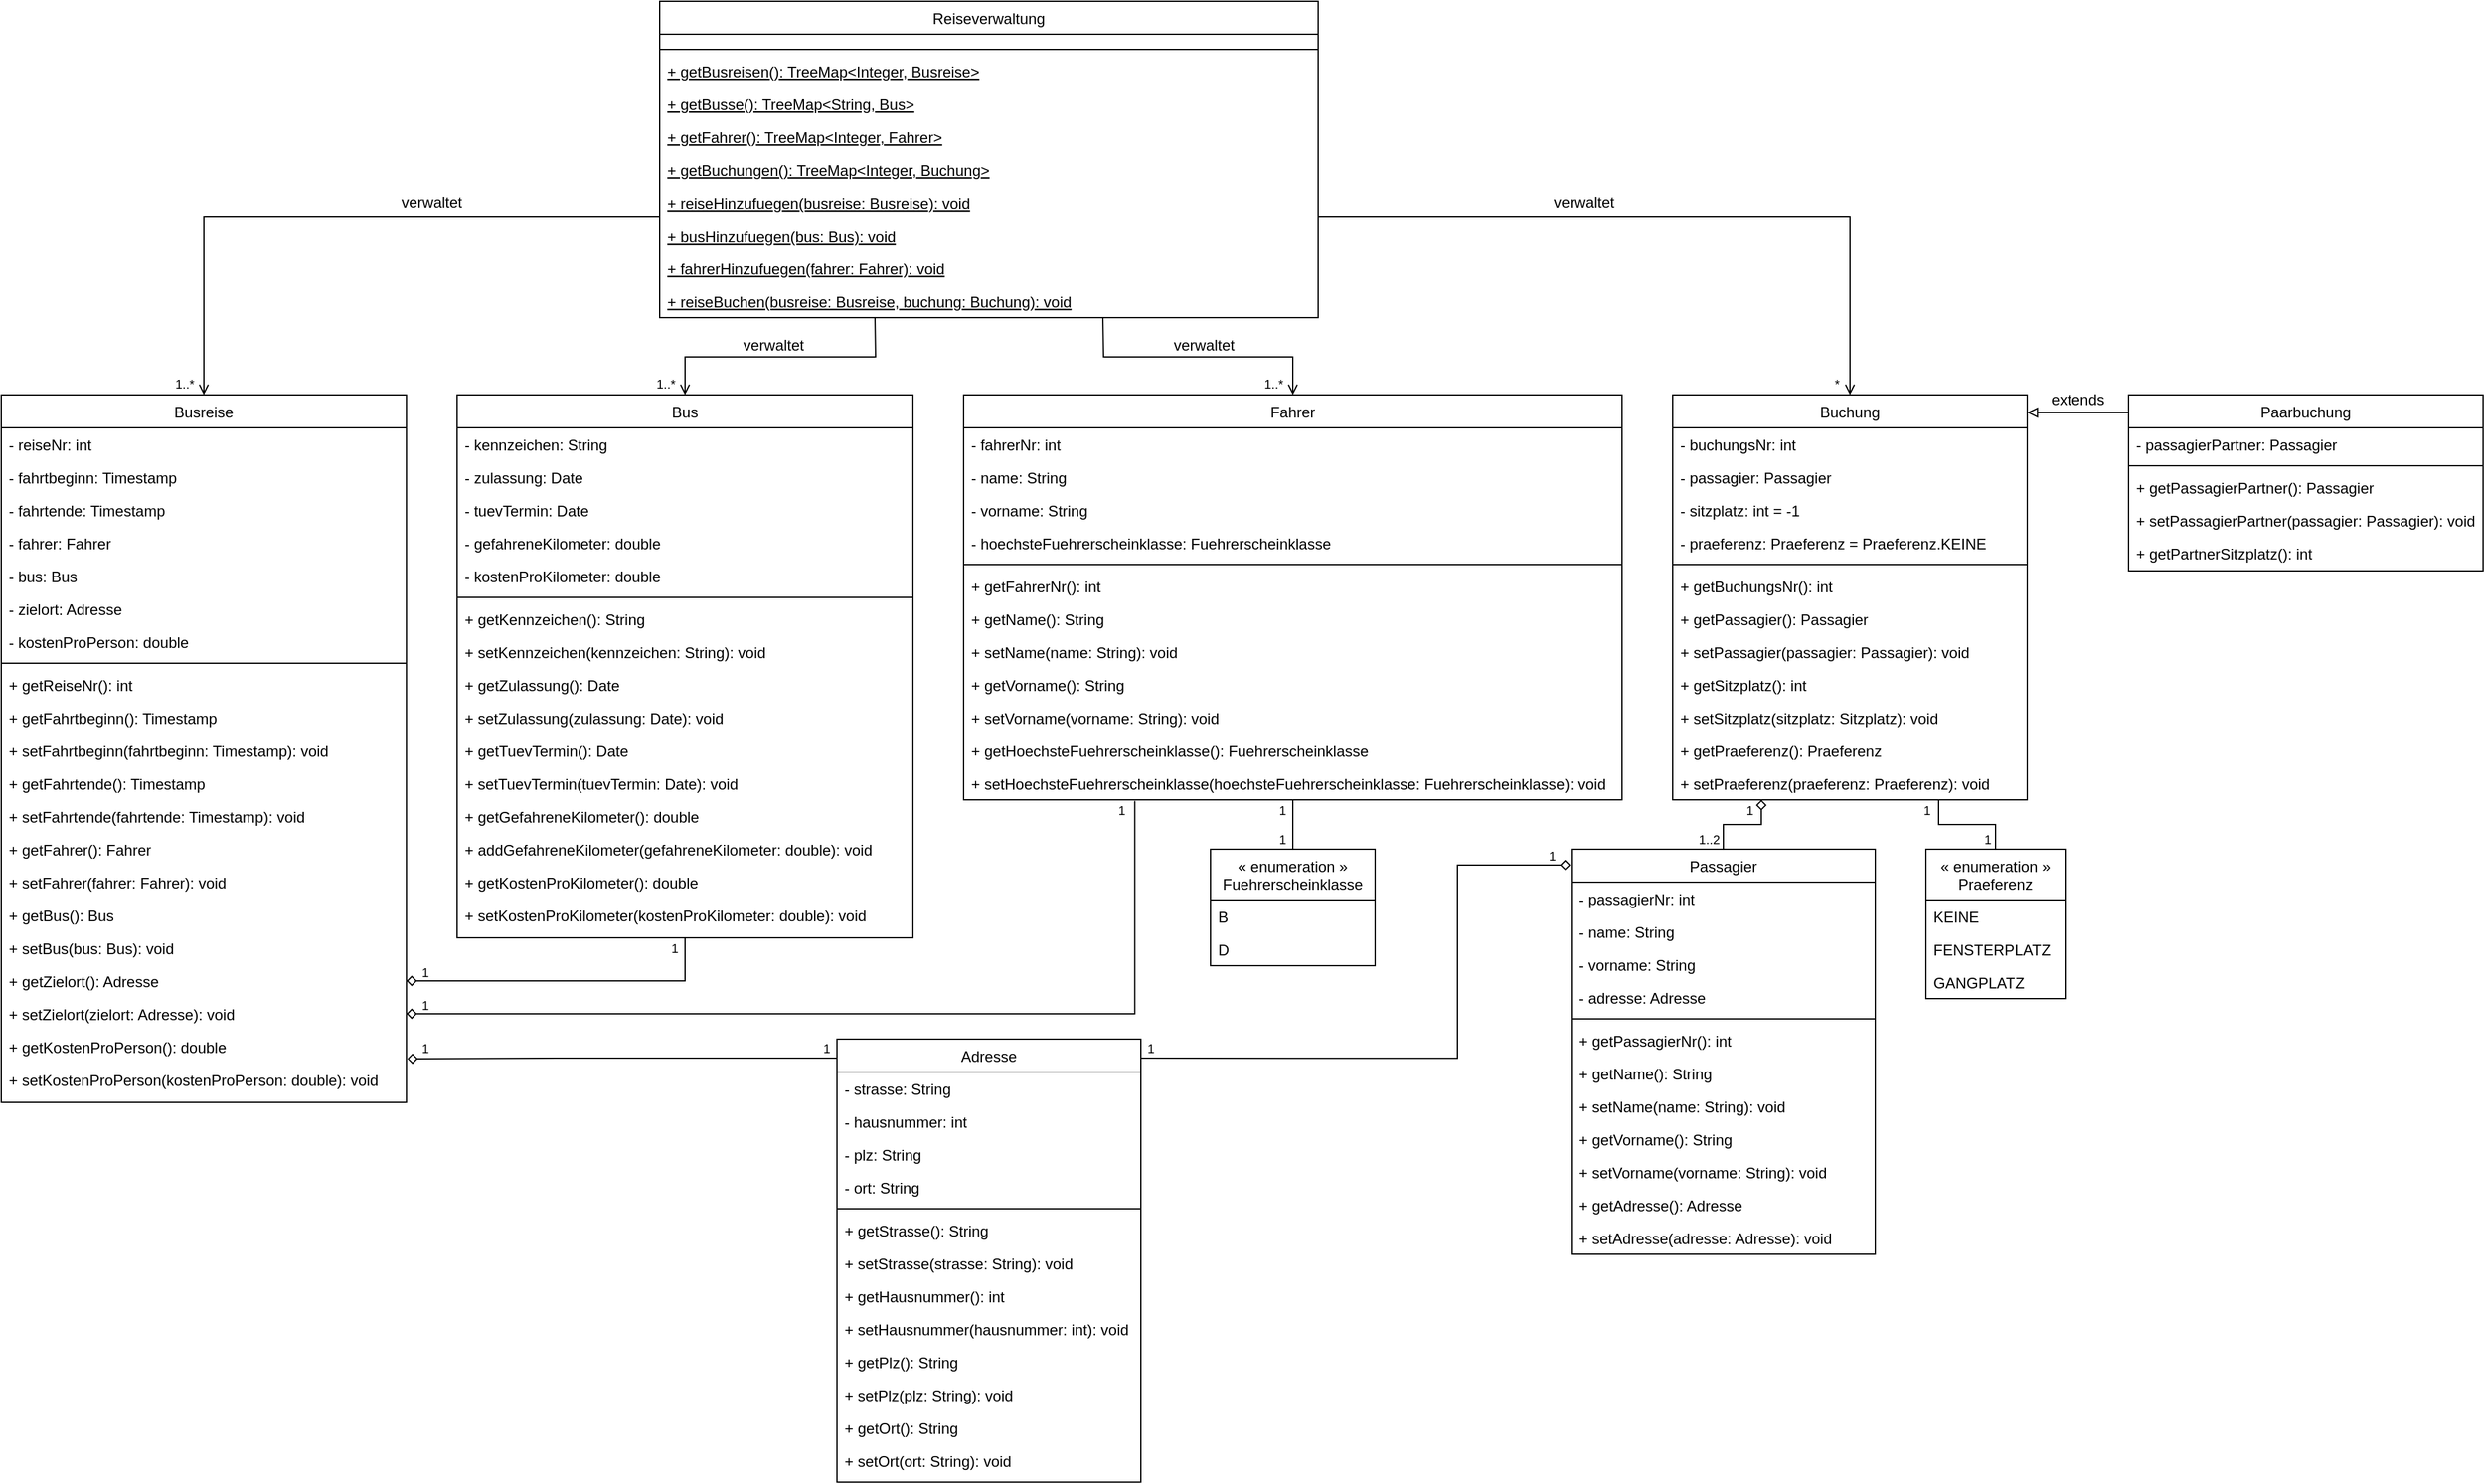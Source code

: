<mxfile version="24.3.1" type="device">
  <diagram id="C5RBs43oDa-KdzZeNtuy" name="Page-1">
    <mxGraphModel dx="2462" dy="982" grid="1" gridSize="10" guides="1" tooltips="1" connect="1" arrows="1" fold="1" page="1" pageScale="1" pageWidth="1980" pageHeight="1190" math="0" shadow="0">
      <root>
        <mxCell id="WIyWlLk6GJQsqaUBKTNV-0" />
        <mxCell id="WIyWlLk6GJQsqaUBKTNV-1" parent="WIyWlLk6GJQsqaUBKTNV-0" />
        <mxCell id="zkfFHV4jXpPFQw0GAbJ--0" value="Fahrer" style="swimlane;fontStyle=0;align=center;verticalAlign=top;childLayout=stackLayout;horizontal=1;startSize=26;horizontalStack=0;resizeParent=1;resizeLast=0;collapsible=1;marginBottom=0;rounded=0;shadow=0;strokeWidth=1;" parent="WIyWlLk6GJQsqaUBKTNV-1" vertex="1">
          <mxGeometry x="770" y="321" width="520" height="320" as="geometry">
            <mxRectangle x="220" y="120" width="160" height="26" as="alternateBounds" />
          </mxGeometry>
        </mxCell>
        <mxCell id="yF3hJssv11bSFZX_hjRi-22" value="- fahrerNr: int" style="text;align=left;verticalAlign=top;spacingLeft=4;spacingRight=4;overflow=hidden;rotatable=0;points=[[0,0.5],[1,0.5]];portConstraint=eastwest;" parent="zkfFHV4jXpPFQw0GAbJ--0" vertex="1">
          <mxGeometry y="26" width="520" height="26" as="geometry" />
        </mxCell>
        <mxCell id="zkfFHV4jXpPFQw0GAbJ--1" value="- name: String" style="text;align=left;verticalAlign=top;spacingLeft=4;spacingRight=4;overflow=hidden;rotatable=0;points=[[0,0.5],[1,0.5]];portConstraint=eastwest;" parent="zkfFHV4jXpPFQw0GAbJ--0" vertex="1">
          <mxGeometry y="52" width="520" height="26" as="geometry" />
        </mxCell>
        <mxCell id="zkfFHV4jXpPFQw0GAbJ--2" value="- vorname: String" style="text;align=left;verticalAlign=top;spacingLeft=4;spacingRight=4;overflow=hidden;rotatable=0;points=[[0,0.5],[1,0.5]];portConstraint=eastwest;rounded=0;shadow=0;html=0;" parent="zkfFHV4jXpPFQw0GAbJ--0" vertex="1">
          <mxGeometry y="78" width="520" height="26" as="geometry" />
        </mxCell>
        <mxCell id="zkfFHV4jXpPFQw0GAbJ--3" value="- hoechsteFuehrerscheinklasse: Fuehrerscheinklasse" style="text;align=left;verticalAlign=top;spacingLeft=4;spacingRight=4;overflow=hidden;rotatable=0;points=[[0,0.5],[1,0.5]];portConstraint=eastwest;rounded=0;shadow=0;html=0;" parent="zkfFHV4jXpPFQw0GAbJ--0" vertex="1">
          <mxGeometry y="104" width="520" height="26" as="geometry" />
        </mxCell>
        <mxCell id="zkfFHV4jXpPFQw0GAbJ--4" value="" style="line;html=1;strokeWidth=1;align=left;verticalAlign=middle;spacingTop=-1;spacingLeft=3;spacingRight=3;rotatable=0;labelPosition=right;points=[];portConstraint=eastwest;" parent="zkfFHV4jXpPFQw0GAbJ--0" vertex="1">
          <mxGeometry y="130" width="520" height="8" as="geometry" />
        </mxCell>
        <mxCell id="yF3hJssv11bSFZX_hjRi-21" value="+ getFahrerNr(): int" style="text;align=left;verticalAlign=top;spacingLeft=4;spacingRight=4;overflow=hidden;rotatable=0;points=[[0,0.5],[1,0.5]];portConstraint=eastwest;" parent="zkfFHV4jXpPFQw0GAbJ--0" vertex="1">
          <mxGeometry y="138" width="520" height="26" as="geometry" />
        </mxCell>
        <mxCell id="Lf7qxrWOfmU6nGNqrejY-40" value="+ getName(): String" style="text;align=left;verticalAlign=top;spacingLeft=4;spacingRight=4;overflow=hidden;rotatable=0;points=[[0,0.5],[1,0.5]];portConstraint=eastwest;rounded=0;shadow=0;html=0;" parent="zkfFHV4jXpPFQw0GAbJ--0" vertex="1">
          <mxGeometry y="164" width="520" height="26" as="geometry" />
        </mxCell>
        <mxCell id="Lf7qxrWOfmU6nGNqrejY-41" value="+ setName(name: String): void" style="text;align=left;verticalAlign=top;spacingLeft=4;spacingRight=4;overflow=hidden;rotatable=0;points=[[0,0.5],[1,0.5]];portConstraint=eastwest;rounded=0;shadow=0;html=0;" parent="zkfFHV4jXpPFQw0GAbJ--0" vertex="1">
          <mxGeometry y="190" width="520" height="26" as="geometry" />
        </mxCell>
        <mxCell id="Lf7qxrWOfmU6nGNqrejY-42" value="+ getVorname(): String" style="text;align=left;verticalAlign=top;spacingLeft=4;spacingRight=4;overflow=hidden;rotatable=0;points=[[0,0.5],[1,0.5]];portConstraint=eastwest;rounded=0;shadow=0;html=0;" parent="zkfFHV4jXpPFQw0GAbJ--0" vertex="1">
          <mxGeometry y="216" width="520" height="26" as="geometry" />
        </mxCell>
        <mxCell id="Lf7qxrWOfmU6nGNqrejY-43" value="+ setVorname(vorname: String): void" style="text;align=left;verticalAlign=top;spacingLeft=4;spacingRight=4;overflow=hidden;rotatable=0;points=[[0,0.5],[1,0.5]];portConstraint=eastwest;rounded=0;shadow=0;html=0;" parent="zkfFHV4jXpPFQw0GAbJ--0" vertex="1">
          <mxGeometry y="242" width="520" height="26" as="geometry" />
        </mxCell>
        <mxCell id="Lf7qxrWOfmU6nGNqrejY-44" value="+ getHoechsteFuehrerscheinklasse(): Fuehrerscheinklasse" style="text;align=left;verticalAlign=top;spacingLeft=4;spacingRight=4;overflow=hidden;rotatable=0;points=[[0,0.5],[1,0.5]];portConstraint=eastwest;rounded=0;shadow=0;html=0;" parent="zkfFHV4jXpPFQw0GAbJ--0" vertex="1">
          <mxGeometry y="268" width="520" height="26" as="geometry" />
        </mxCell>
        <mxCell id="Lf7qxrWOfmU6nGNqrejY-45" value="+ setHoechsteFuehrerscheinklasse(hoechsteFuehrerscheinklasse: Fuehrerscheinklasse): void" style="text;align=left;verticalAlign=top;spacingLeft=4;spacingRight=4;overflow=hidden;rotatable=0;points=[[0,0.5],[1,0.5]];portConstraint=eastwest;rounded=0;shadow=0;html=0;" parent="zkfFHV4jXpPFQw0GAbJ--0" vertex="1">
          <mxGeometry y="294" width="520" height="26" as="geometry" />
        </mxCell>
        <mxCell id="zkfFHV4jXpPFQw0GAbJ--6" value="Busreise" style="swimlane;fontStyle=0;align=center;verticalAlign=top;childLayout=stackLayout;horizontal=1;startSize=26;horizontalStack=0;resizeParent=1;resizeLast=0;collapsible=1;marginBottom=0;rounded=0;shadow=0;strokeWidth=1;" parent="WIyWlLk6GJQsqaUBKTNV-1" vertex="1">
          <mxGeometry x="10" y="321" width="320" height="559" as="geometry">
            <mxRectangle x="130" y="380" width="160" height="26" as="alternateBounds" />
          </mxGeometry>
        </mxCell>
        <mxCell id="zkfFHV4jXpPFQw0GAbJ--7" value="- reiseNr: int" style="text;align=left;verticalAlign=top;spacingLeft=4;spacingRight=4;overflow=hidden;rotatable=0;points=[[0,0.5],[1,0.5]];portConstraint=eastwest;" parent="zkfFHV4jXpPFQw0GAbJ--6" vertex="1">
          <mxGeometry y="26" width="320" height="26" as="geometry" />
        </mxCell>
        <mxCell id="yF3hJssv11bSFZX_hjRi-18" value="- fahrtbeginn: Timestamp" style="text;align=left;verticalAlign=top;spacingLeft=4;spacingRight=4;overflow=hidden;rotatable=0;points=[[0,0.5],[1,0.5]];portConstraint=eastwest;" parent="zkfFHV4jXpPFQw0GAbJ--6" vertex="1">
          <mxGeometry y="52" width="320" height="26" as="geometry" />
        </mxCell>
        <mxCell id="Lf7qxrWOfmU6nGNqrejY-3" value="- fahrtende: Timestamp" style="text;align=left;verticalAlign=top;spacingLeft=4;spacingRight=4;overflow=hidden;rotatable=0;points=[[0,0.5],[1,0.5]];portConstraint=eastwest;rounded=0;shadow=0;html=0;" parent="zkfFHV4jXpPFQw0GAbJ--6" vertex="1">
          <mxGeometry y="78" width="320" height="26" as="geometry" />
        </mxCell>
        <mxCell id="Lf7qxrWOfmU6nGNqrejY-4" value="- fahrer: Fahrer" style="text;align=left;verticalAlign=top;spacingLeft=4;spacingRight=4;overflow=hidden;rotatable=0;points=[[0,0.5],[1,0.5]];portConstraint=eastwest;rounded=0;shadow=0;html=0;" parent="zkfFHV4jXpPFQw0GAbJ--6" vertex="1">
          <mxGeometry y="104" width="320" height="26" as="geometry" />
        </mxCell>
        <mxCell id="zkfFHV4jXpPFQw0GAbJ--8" value="- bus: Bus" style="text;align=left;verticalAlign=top;spacingLeft=4;spacingRight=4;overflow=hidden;rotatable=0;points=[[0,0.5],[1,0.5]];portConstraint=eastwest;rounded=0;shadow=0;html=0;" parent="zkfFHV4jXpPFQw0GAbJ--6" vertex="1">
          <mxGeometry y="130" width="320" height="26" as="geometry" />
        </mxCell>
        <mxCell id="Lf7qxrWOfmU6nGNqrejY-5" value="- zielort: Adresse" style="text;align=left;verticalAlign=top;spacingLeft=4;spacingRight=4;overflow=hidden;rotatable=0;points=[[0,0.5],[1,0.5]];portConstraint=eastwest;rounded=0;shadow=0;html=0;" parent="zkfFHV4jXpPFQw0GAbJ--6" vertex="1">
          <mxGeometry y="156" width="320" height="26" as="geometry" />
        </mxCell>
        <mxCell id="Lf7qxrWOfmU6nGNqrejY-6" value="- kostenProPerson: double" style="text;align=left;verticalAlign=top;spacingLeft=4;spacingRight=4;overflow=hidden;rotatable=0;points=[[0,0.5],[1,0.5]];portConstraint=eastwest;rounded=0;shadow=0;html=0;" parent="zkfFHV4jXpPFQw0GAbJ--6" vertex="1">
          <mxGeometry y="182" width="320" height="26" as="geometry" />
        </mxCell>
        <mxCell id="zkfFHV4jXpPFQw0GAbJ--9" value="" style="line;html=1;strokeWidth=1;align=left;verticalAlign=middle;spacingTop=-1;spacingLeft=3;spacingRight=3;rotatable=0;labelPosition=right;points=[];portConstraint=eastwest;" parent="zkfFHV4jXpPFQw0GAbJ--6" vertex="1">
          <mxGeometry y="208" width="320" height="8" as="geometry" />
        </mxCell>
        <mxCell id="yF3hJssv11bSFZX_hjRi-20" value="+ getReiseNr(): int" style="text;align=left;verticalAlign=top;spacingLeft=4;spacingRight=4;overflow=hidden;rotatable=0;points=[[0,0.5],[1,0.5]];portConstraint=eastwest;" parent="zkfFHV4jXpPFQw0GAbJ--6" vertex="1">
          <mxGeometry y="216" width="320" height="26" as="geometry" />
        </mxCell>
        <mxCell id="Lf7qxrWOfmU6nGNqrejY-62" value="+ getFahrtbeginn(): Timestamp" style="text;align=left;verticalAlign=top;spacingLeft=4;spacingRight=4;overflow=hidden;rotatable=0;points=[[0,0.5],[1,0.5]];portConstraint=eastwest;rounded=0;shadow=0;html=0;" parent="zkfFHV4jXpPFQw0GAbJ--6" vertex="1">
          <mxGeometry y="242" width="320" height="26" as="geometry" />
        </mxCell>
        <mxCell id="Lf7qxrWOfmU6nGNqrejY-63" value="+ setFahrtbeginn(fahrtbeginn: Timestamp): void" style="text;align=left;verticalAlign=top;spacingLeft=4;spacingRight=4;overflow=hidden;rotatable=0;points=[[0,0.5],[1,0.5]];portConstraint=eastwest;rounded=0;shadow=0;html=0;" parent="zkfFHV4jXpPFQw0GAbJ--6" vertex="1">
          <mxGeometry y="268" width="320" height="26" as="geometry" />
        </mxCell>
        <mxCell id="Lf7qxrWOfmU6nGNqrejY-64" value="+ getFahrtende(): Timestamp" style="text;align=left;verticalAlign=top;spacingLeft=4;spacingRight=4;overflow=hidden;rotatable=0;points=[[0,0.5],[1,0.5]];portConstraint=eastwest;rounded=0;shadow=0;html=0;" parent="zkfFHV4jXpPFQw0GAbJ--6" vertex="1">
          <mxGeometry y="294" width="320" height="26" as="geometry" />
        </mxCell>
        <mxCell id="Lf7qxrWOfmU6nGNqrejY-65" value="+ setFahrtende(fahrtende: Timestamp): void" style="text;align=left;verticalAlign=top;spacingLeft=4;spacingRight=4;overflow=hidden;rotatable=0;points=[[0,0.5],[1,0.5]];portConstraint=eastwest;rounded=0;shadow=0;html=0;" parent="zkfFHV4jXpPFQw0GAbJ--6" vertex="1">
          <mxGeometry y="320" width="320" height="26" as="geometry" />
        </mxCell>
        <mxCell id="Lf7qxrWOfmU6nGNqrejY-66" value="+ getFahrer(): Fahrer" style="text;align=left;verticalAlign=top;spacingLeft=4;spacingRight=4;overflow=hidden;rotatable=0;points=[[0,0.5],[1,0.5]];portConstraint=eastwest;rounded=0;shadow=0;html=0;" parent="zkfFHV4jXpPFQw0GAbJ--6" vertex="1">
          <mxGeometry y="346" width="320" height="26" as="geometry" />
        </mxCell>
        <mxCell id="Lf7qxrWOfmU6nGNqrejY-67" value="+ setFahrer(fahrer: Fahrer): void" style="text;align=left;verticalAlign=top;spacingLeft=4;spacingRight=4;overflow=hidden;rotatable=0;points=[[0,0.5],[1,0.5]];portConstraint=eastwest;rounded=0;shadow=0;html=0;" parent="zkfFHV4jXpPFQw0GAbJ--6" vertex="1">
          <mxGeometry y="372" width="320" height="26" as="geometry" />
        </mxCell>
        <mxCell id="Lf7qxrWOfmU6nGNqrejY-68" value="+ getBus(): Bus" style="text;align=left;verticalAlign=top;spacingLeft=4;spacingRight=4;overflow=hidden;rotatable=0;points=[[0,0.5],[1,0.5]];portConstraint=eastwest;rounded=0;shadow=0;html=0;" parent="zkfFHV4jXpPFQw0GAbJ--6" vertex="1">
          <mxGeometry y="398" width="320" height="26" as="geometry" />
        </mxCell>
        <mxCell id="Lf7qxrWOfmU6nGNqrejY-69" value="+ setBus(bus: Bus): void" style="text;align=left;verticalAlign=top;spacingLeft=4;spacingRight=4;overflow=hidden;rotatable=0;points=[[0,0.5],[1,0.5]];portConstraint=eastwest;rounded=0;shadow=0;html=0;" parent="zkfFHV4jXpPFQw0GAbJ--6" vertex="1">
          <mxGeometry y="424" width="320" height="26" as="geometry" />
        </mxCell>
        <mxCell id="Lf7qxrWOfmU6nGNqrejY-70" value="+ getZielort(): Adresse" style="text;align=left;verticalAlign=top;spacingLeft=4;spacingRight=4;overflow=hidden;rotatable=0;points=[[0,0.5],[1,0.5]];portConstraint=eastwest;rounded=0;shadow=0;html=0;" parent="zkfFHV4jXpPFQw0GAbJ--6" vertex="1">
          <mxGeometry y="450" width="320" height="26" as="geometry" />
        </mxCell>
        <mxCell id="Lf7qxrWOfmU6nGNqrejY-71" value="+ setZielort(zielort: Adresse): void" style="text;align=left;verticalAlign=top;spacingLeft=4;spacingRight=4;overflow=hidden;rotatable=0;points=[[0,0.5],[1,0.5]];portConstraint=eastwest;rounded=0;shadow=0;html=0;" parent="zkfFHV4jXpPFQw0GAbJ--6" vertex="1">
          <mxGeometry y="476" width="320" height="26" as="geometry" />
        </mxCell>
        <mxCell id="Lf7qxrWOfmU6nGNqrejY-72" value="+ getKostenProPerson(): double" style="text;align=left;verticalAlign=top;spacingLeft=4;spacingRight=4;overflow=hidden;rotatable=0;points=[[0,0.5],[1,0.5]];portConstraint=eastwest;rounded=0;shadow=0;html=0;" parent="zkfFHV4jXpPFQw0GAbJ--6" vertex="1">
          <mxGeometry y="502" width="320" height="26" as="geometry" />
        </mxCell>
        <mxCell id="Lf7qxrWOfmU6nGNqrejY-73" value="+ setKostenProPerson(kostenProPerson: double): void" style="text;align=left;verticalAlign=top;spacingLeft=4;spacingRight=4;overflow=hidden;rotatable=0;points=[[0,0.5],[1,0.5]];portConstraint=eastwest;rounded=0;shadow=0;html=0;" parent="zkfFHV4jXpPFQw0GAbJ--6" vertex="1">
          <mxGeometry y="528" width="320" height="26" as="geometry" />
        </mxCell>
        <mxCell id="zkfFHV4jXpPFQw0GAbJ--13" value="Passagier" style="swimlane;fontStyle=0;align=center;verticalAlign=top;childLayout=stackLayout;horizontal=1;startSize=26;horizontalStack=0;resizeParent=1;resizeLast=0;collapsible=1;marginBottom=0;rounded=0;shadow=0;strokeWidth=1;" parent="WIyWlLk6GJQsqaUBKTNV-1" vertex="1">
          <mxGeometry x="1250" y="680" width="240" height="320" as="geometry">
            <mxRectangle x="340" y="380" width="170" height="26" as="alternateBounds" />
          </mxGeometry>
        </mxCell>
        <mxCell id="yF3hJssv11bSFZX_hjRi-26" value="- passagierNr: int" style="text;align=left;verticalAlign=top;spacingLeft=4;spacingRight=4;overflow=hidden;rotatable=0;points=[[0,0.5],[1,0.5]];portConstraint=eastwest;" parent="zkfFHV4jXpPFQw0GAbJ--13" vertex="1">
          <mxGeometry y="26" width="240" height="26" as="geometry" />
        </mxCell>
        <mxCell id="zkfFHV4jXpPFQw0GAbJ--14" value="- name: String" style="text;align=left;verticalAlign=top;spacingLeft=4;spacingRight=4;overflow=hidden;rotatable=0;points=[[0,0.5],[1,0.5]];portConstraint=eastwest;" parent="zkfFHV4jXpPFQw0GAbJ--13" vertex="1">
          <mxGeometry y="52" width="240" height="26" as="geometry" />
        </mxCell>
        <mxCell id="Lf7qxrWOfmU6nGNqrejY-7" value="- vorname: String" style="text;align=left;verticalAlign=top;spacingLeft=4;spacingRight=4;overflow=hidden;rotatable=0;points=[[0,0.5],[1,0.5]];portConstraint=eastwest;" parent="zkfFHV4jXpPFQw0GAbJ--13" vertex="1">
          <mxGeometry y="78" width="240" height="26" as="geometry" />
        </mxCell>
        <mxCell id="Lf7qxrWOfmU6nGNqrejY-9" value="- adresse: Adresse" style="text;align=left;verticalAlign=top;spacingLeft=4;spacingRight=4;overflow=hidden;rotatable=0;points=[[0,0.5],[1,0.5]];portConstraint=eastwest;" parent="zkfFHV4jXpPFQw0GAbJ--13" vertex="1">
          <mxGeometry y="104" width="240" height="26" as="geometry" />
        </mxCell>
        <mxCell id="zkfFHV4jXpPFQw0GAbJ--15" value="" style="line;html=1;strokeWidth=1;align=left;verticalAlign=middle;spacingTop=-1;spacingLeft=3;spacingRight=3;rotatable=0;labelPosition=right;points=[];portConstraint=eastwest;" parent="zkfFHV4jXpPFQw0GAbJ--13" vertex="1">
          <mxGeometry y="130" width="240" height="8" as="geometry" />
        </mxCell>
        <mxCell id="yF3hJssv11bSFZX_hjRi-25" value="+ getPassagierNr(): int" style="text;align=left;verticalAlign=top;spacingLeft=4;spacingRight=4;overflow=hidden;rotatable=0;points=[[0,0.5],[1,0.5]];portConstraint=eastwest;" parent="zkfFHV4jXpPFQw0GAbJ--13" vertex="1">
          <mxGeometry y="138" width="240" height="26" as="geometry" />
        </mxCell>
        <mxCell id="Lf7qxrWOfmU6nGNqrejY-24" value="+ getName(): String" style="text;align=left;verticalAlign=top;spacingLeft=4;spacingRight=4;overflow=hidden;rotatable=0;points=[[0,0.5],[1,0.5]];portConstraint=eastwest;" parent="zkfFHV4jXpPFQw0GAbJ--13" vertex="1">
          <mxGeometry y="164" width="240" height="26" as="geometry" />
        </mxCell>
        <mxCell id="Lf7qxrWOfmU6nGNqrejY-25" value="+ setName(name: String): void" style="text;align=left;verticalAlign=top;spacingLeft=4;spacingRight=4;overflow=hidden;rotatable=0;points=[[0,0.5],[1,0.5]];portConstraint=eastwest;" parent="zkfFHV4jXpPFQw0GAbJ--13" vertex="1">
          <mxGeometry y="190" width="240" height="26" as="geometry" />
        </mxCell>
        <mxCell id="Lf7qxrWOfmU6nGNqrejY-26" value="+ getVorname(): String" style="text;align=left;verticalAlign=top;spacingLeft=4;spacingRight=4;overflow=hidden;rotatable=0;points=[[0,0.5],[1,0.5]];portConstraint=eastwest;" parent="zkfFHV4jXpPFQw0GAbJ--13" vertex="1">
          <mxGeometry y="216" width="240" height="26" as="geometry" />
        </mxCell>
        <mxCell id="Lf7qxrWOfmU6nGNqrejY-27" value="+ setVorname(vorname: String): void" style="text;align=left;verticalAlign=top;spacingLeft=4;spacingRight=4;overflow=hidden;rotatable=0;points=[[0,0.5],[1,0.5]];portConstraint=eastwest;" parent="zkfFHV4jXpPFQw0GAbJ--13" vertex="1">
          <mxGeometry y="242" width="240" height="26" as="geometry" />
        </mxCell>
        <mxCell id="Lf7qxrWOfmU6nGNqrejY-28" value="+ getAdresse(): Adresse" style="text;align=left;verticalAlign=top;spacingLeft=4;spacingRight=4;overflow=hidden;rotatable=0;points=[[0,0.5],[1,0.5]];portConstraint=eastwest;" parent="zkfFHV4jXpPFQw0GAbJ--13" vertex="1">
          <mxGeometry y="268" width="240" height="26" as="geometry" />
        </mxCell>
        <mxCell id="Lf7qxrWOfmU6nGNqrejY-29" value="+ setAdresse(adresse: Adresse): void" style="text;align=left;verticalAlign=top;spacingLeft=4;spacingRight=4;overflow=hidden;rotatable=0;points=[[0,0.5],[1,0.5]];portConstraint=eastwest;" parent="zkfFHV4jXpPFQw0GAbJ--13" vertex="1">
          <mxGeometry y="294" width="240" height="26" as="geometry" />
        </mxCell>
        <mxCell id="zkfFHV4jXpPFQw0GAbJ--17" value="Bus" style="swimlane;fontStyle=0;align=center;verticalAlign=top;childLayout=stackLayout;horizontal=1;startSize=26;horizontalStack=0;resizeParent=1;resizeLast=0;collapsible=1;marginBottom=0;rounded=0;shadow=0;strokeWidth=1;" parent="WIyWlLk6GJQsqaUBKTNV-1" vertex="1">
          <mxGeometry x="370" y="321" width="360" height="429" as="geometry">
            <mxRectangle x="550" y="140" width="160" height="26" as="alternateBounds" />
          </mxGeometry>
        </mxCell>
        <mxCell id="zkfFHV4jXpPFQw0GAbJ--18" value="- kennzeichen: String" style="text;align=left;verticalAlign=top;spacingLeft=4;spacingRight=4;overflow=hidden;rotatable=0;points=[[0,0.5],[1,0.5]];portConstraint=eastwest;" parent="zkfFHV4jXpPFQw0GAbJ--17" vertex="1">
          <mxGeometry y="26" width="360" height="26" as="geometry" />
        </mxCell>
        <mxCell id="zkfFHV4jXpPFQw0GAbJ--19" value="- zulassung: Date" style="text;align=left;verticalAlign=top;spacingLeft=4;spacingRight=4;overflow=hidden;rotatable=0;points=[[0,0.5],[1,0.5]];portConstraint=eastwest;rounded=0;shadow=0;html=0;" parent="zkfFHV4jXpPFQw0GAbJ--17" vertex="1">
          <mxGeometry y="52" width="360" height="26" as="geometry" />
        </mxCell>
        <mxCell id="zkfFHV4jXpPFQw0GAbJ--20" value="- tuevTermin: Date" style="text;align=left;verticalAlign=top;spacingLeft=4;spacingRight=4;overflow=hidden;rotatable=0;points=[[0,0.5],[1,0.5]];portConstraint=eastwest;rounded=0;shadow=0;html=0;" parent="zkfFHV4jXpPFQw0GAbJ--17" vertex="1">
          <mxGeometry y="78" width="360" height="26" as="geometry" />
        </mxCell>
        <mxCell id="zkfFHV4jXpPFQw0GAbJ--21" value="- gefahreneKilometer: double" style="text;align=left;verticalAlign=top;spacingLeft=4;spacingRight=4;overflow=hidden;rotatable=0;points=[[0,0.5],[1,0.5]];portConstraint=eastwest;rounded=0;shadow=0;html=0;" parent="zkfFHV4jXpPFQw0GAbJ--17" vertex="1">
          <mxGeometry y="104" width="360" height="26" as="geometry" />
        </mxCell>
        <mxCell id="zkfFHV4jXpPFQw0GAbJ--22" value="- kostenProKilometer: double" style="text;align=left;verticalAlign=top;spacingLeft=4;spacingRight=4;overflow=hidden;rotatable=0;points=[[0,0.5],[1,0.5]];portConstraint=eastwest;rounded=0;shadow=0;html=0;" parent="zkfFHV4jXpPFQw0GAbJ--17" vertex="1">
          <mxGeometry y="130" width="360" height="26" as="geometry" />
        </mxCell>
        <mxCell id="zkfFHV4jXpPFQw0GAbJ--23" value="" style="line;html=1;strokeWidth=1;align=left;verticalAlign=middle;spacingTop=-1;spacingLeft=3;spacingRight=3;rotatable=0;labelPosition=right;points=[];portConstraint=eastwest;" parent="zkfFHV4jXpPFQw0GAbJ--17" vertex="1">
          <mxGeometry y="156" width="360" height="8" as="geometry" />
        </mxCell>
        <mxCell id="Lf7qxrWOfmU6nGNqrejY-14" value="+ getKennzeichen(): String" style="text;align=left;verticalAlign=top;spacingLeft=4;spacingRight=4;overflow=hidden;rotatable=0;points=[[0,0.5],[1,0.5]];portConstraint=eastwest;rounded=0;shadow=0;html=0;" parent="zkfFHV4jXpPFQw0GAbJ--17" vertex="1">
          <mxGeometry y="164" width="360" height="26" as="geometry" />
        </mxCell>
        <mxCell id="Lf7qxrWOfmU6nGNqrejY-15" value="+ setKennzeichen(kennzeichen: String): void" style="text;align=left;verticalAlign=top;spacingLeft=4;spacingRight=4;overflow=hidden;rotatable=0;points=[[0,0.5],[1,0.5]];portConstraint=eastwest;rounded=0;shadow=0;html=0;" parent="zkfFHV4jXpPFQw0GAbJ--17" vertex="1">
          <mxGeometry y="190" width="360" height="26" as="geometry" />
        </mxCell>
        <mxCell id="Lf7qxrWOfmU6nGNqrejY-16" value="+ getZulassung(): Date" style="text;align=left;verticalAlign=top;spacingLeft=4;spacingRight=4;overflow=hidden;rotatable=0;points=[[0,0.5],[1,0.5]];portConstraint=eastwest;rounded=0;shadow=0;html=0;" parent="zkfFHV4jXpPFQw0GAbJ--17" vertex="1">
          <mxGeometry y="216" width="360" height="26" as="geometry" />
        </mxCell>
        <mxCell id="Lf7qxrWOfmU6nGNqrejY-17" value="+ setZulassung(zulassung: Date): void" style="text;align=left;verticalAlign=top;spacingLeft=4;spacingRight=4;overflow=hidden;rotatable=0;points=[[0,0.5],[1,0.5]];portConstraint=eastwest;rounded=0;shadow=0;html=0;" parent="zkfFHV4jXpPFQw0GAbJ--17" vertex="1">
          <mxGeometry y="242" width="360" height="26" as="geometry" />
        </mxCell>
        <mxCell id="Lf7qxrWOfmU6nGNqrejY-18" value="+ getTuevTermin(): Date" style="text;align=left;verticalAlign=top;spacingLeft=4;spacingRight=4;overflow=hidden;rotatable=0;points=[[0,0.5],[1,0.5]];portConstraint=eastwest;rounded=0;shadow=0;html=0;" parent="zkfFHV4jXpPFQw0GAbJ--17" vertex="1">
          <mxGeometry y="268" width="360" height="26" as="geometry" />
        </mxCell>
        <mxCell id="Lf7qxrWOfmU6nGNqrejY-19" value="+ setTuevTermin(tuevTermin: Date): void" style="text;align=left;verticalAlign=top;spacingLeft=4;spacingRight=4;overflow=hidden;rotatable=0;points=[[0,0.5],[1,0.5]];portConstraint=eastwest;rounded=0;shadow=0;html=0;" parent="zkfFHV4jXpPFQw0GAbJ--17" vertex="1">
          <mxGeometry y="294" width="360" height="26" as="geometry" />
        </mxCell>
        <mxCell id="Lf7qxrWOfmU6nGNqrejY-20" value="+ getGefahreneKilometer(): double" style="text;align=left;verticalAlign=top;spacingLeft=4;spacingRight=4;overflow=hidden;rotatable=0;points=[[0,0.5],[1,0.5]];portConstraint=eastwest;rounded=0;shadow=0;html=0;" parent="zkfFHV4jXpPFQw0GAbJ--17" vertex="1">
          <mxGeometry y="320" width="360" height="26" as="geometry" />
        </mxCell>
        <mxCell id="Lf7qxrWOfmU6nGNqrejY-21" value="+ addGefahreneKilometer(gefahreneKilometer: double): void" style="text;align=left;verticalAlign=top;spacingLeft=4;spacingRight=4;overflow=hidden;rotatable=0;points=[[0,0.5],[1,0.5]];portConstraint=eastwest;rounded=0;shadow=0;html=0;" parent="zkfFHV4jXpPFQw0GAbJ--17" vertex="1">
          <mxGeometry y="346" width="360" height="26" as="geometry" />
        </mxCell>
        <mxCell id="Lf7qxrWOfmU6nGNqrejY-22" value="+ getKostenProKilometer(): double" style="text;align=left;verticalAlign=top;spacingLeft=4;spacingRight=4;overflow=hidden;rotatable=0;points=[[0,0.5],[1,0.5]];portConstraint=eastwest;rounded=0;shadow=0;html=0;" parent="zkfFHV4jXpPFQw0GAbJ--17" vertex="1">
          <mxGeometry y="372" width="360" height="26" as="geometry" />
        </mxCell>
        <mxCell id="Lf7qxrWOfmU6nGNqrejY-23" value="+ setKostenProKilometer(kostenProKilometer: double): void" style="text;align=left;verticalAlign=top;spacingLeft=4;spacingRight=4;overflow=hidden;rotatable=0;points=[[0,0.5],[1,0.5]];portConstraint=eastwest;rounded=0;shadow=0;html=0;" parent="zkfFHV4jXpPFQw0GAbJ--17" vertex="1">
          <mxGeometry y="398" width="360" height="26" as="geometry" />
        </mxCell>
        <mxCell id="Lf7qxrWOfmU6nGNqrejY-0" value="Buchung" style="swimlane;fontStyle=0;align=center;verticalAlign=top;childLayout=stackLayout;horizontal=1;startSize=26;horizontalStack=0;resizeParent=1;resizeLast=0;collapsible=1;marginBottom=0;rounded=0;shadow=0;strokeWidth=1;" parent="WIyWlLk6GJQsqaUBKTNV-1" vertex="1">
          <mxGeometry x="1330" y="321" width="280" height="320" as="geometry">
            <mxRectangle x="340" y="380" width="170" height="26" as="alternateBounds" />
          </mxGeometry>
        </mxCell>
        <mxCell id="yF3hJssv11bSFZX_hjRi-24" value="- buchungsNr: int" style="text;align=left;verticalAlign=top;spacingLeft=4;spacingRight=4;overflow=hidden;rotatable=0;points=[[0,0.5],[1,0.5]];portConstraint=eastwest;" parent="Lf7qxrWOfmU6nGNqrejY-0" vertex="1">
          <mxGeometry y="26" width="280" height="26" as="geometry" />
        </mxCell>
        <mxCell id="wQc-RCtFaq7_4NvmSy6M-5" value="- passagier: Passagier" style="text;align=left;verticalAlign=top;spacingLeft=4;spacingRight=4;overflow=hidden;rotatable=0;points=[[0,0.5],[1,0.5]];portConstraint=eastwest;" parent="Lf7qxrWOfmU6nGNqrejY-0" vertex="1">
          <mxGeometry y="52" width="280" height="26" as="geometry" />
        </mxCell>
        <mxCell id="Lf7qxrWOfmU6nGNqrejY-1" value="- sitzplatz: int = -1" style="text;align=left;verticalAlign=top;spacingLeft=4;spacingRight=4;overflow=hidden;rotatable=0;points=[[0,0.5],[1,0.5]];portConstraint=eastwest;" parent="Lf7qxrWOfmU6nGNqrejY-0" vertex="1">
          <mxGeometry y="78" width="280" height="26" as="geometry" />
        </mxCell>
        <mxCell id="Lf7qxrWOfmU6nGNqrejY-12" value="- praeferenz: Praeferenz = Praeferenz.KEINE" style="text;align=left;verticalAlign=top;spacingLeft=4;spacingRight=4;overflow=hidden;rotatable=0;points=[[0,0.5],[1,0.5]];portConstraint=eastwest;" parent="Lf7qxrWOfmU6nGNqrejY-0" vertex="1">
          <mxGeometry y="104" width="280" height="26" as="geometry" />
        </mxCell>
        <mxCell id="Lf7qxrWOfmU6nGNqrejY-2" value="" style="line;html=1;strokeWidth=1;align=left;verticalAlign=middle;spacingTop=-1;spacingLeft=3;spacingRight=3;rotatable=0;labelPosition=right;points=[];portConstraint=eastwest;" parent="Lf7qxrWOfmU6nGNqrejY-0" vertex="1">
          <mxGeometry y="130" width="280" height="8" as="geometry" />
        </mxCell>
        <mxCell id="yF3hJssv11bSFZX_hjRi-23" value="+ getBuchungsNr(): int" style="text;align=left;verticalAlign=top;spacingLeft=4;spacingRight=4;overflow=hidden;rotatable=0;points=[[0,0.5],[1,0.5]];portConstraint=eastwest;" parent="Lf7qxrWOfmU6nGNqrejY-0" vertex="1">
          <mxGeometry y="138" width="280" height="26" as="geometry" />
        </mxCell>
        <mxCell id="wQc-RCtFaq7_4NvmSy6M-4" value="+ getPassagier(): Passagier" style="text;align=left;verticalAlign=top;spacingLeft=4;spacingRight=4;overflow=hidden;rotatable=0;points=[[0,0.5],[1,0.5]];portConstraint=eastwest;" parent="Lf7qxrWOfmU6nGNqrejY-0" vertex="1">
          <mxGeometry y="164" width="280" height="26" as="geometry" />
        </mxCell>
        <mxCell id="wQc-RCtFaq7_4NvmSy6M-3" value="+ setPassagier(passagier: Passagier): void" style="text;align=left;verticalAlign=top;spacingLeft=4;spacingRight=4;overflow=hidden;rotatable=0;points=[[0,0.5],[1,0.5]];portConstraint=eastwest;" parent="Lf7qxrWOfmU6nGNqrejY-0" vertex="1">
          <mxGeometry y="190" width="280" height="26" as="geometry" />
        </mxCell>
        <mxCell id="Lf7qxrWOfmU6nGNqrejY-36" value="+ getSitzplatz(): int" style="text;align=left;verticalAlign=top;spacingLeft=4;spacingRight=4;overflow=hidden;rotatable=0;points=[[0,0.5],[1,0.5]];portConstraint=eastwest;" parent="Lf7qxrWOfmU6nGNqrejY-0" vertex="1">
          <mxGeometry y="216" width="280" height="26" as="geometry" />
        </mxCell>
        <mxCell id="Lf7qxrWOfmU6nGNqrejY-37" value="+ setSitzplatz(sitzplatz: Sitzplatz): void" style="text;align=left;verticalAlign=top;spacingLeft=4;spacingRight=4;overflow=hidden;rotatable=0;points=[[0,0.5],[1,0.5]];portConstraint=eastwest;" parent="Lf7qxrWOfmU6nGNqrejY-0" vertex="1">
          <mxGeometry y="242" width="280" height="26" as="geometry" />
        </mxCell>
        <mxCell id="Lf7qxrWOfmU6nGNqrejY-38" value="+ getPraeferenz(): Praeferenz" style="text;align=left;verticalAlign=top;spacingLeft=4;spacingRight=4;overflow=hidden;rotatable=0;points=[[0,0.5],[1,0.5]];portConstraint=eastwest;" parent="Lf7qxrWOfmU6nGNqrejY-0" vertex="1">
          <mxGeometry y="268" width="280" height="26" as="geometry" />
        </mxCell>
        <mxCell id="Lf7qxrWOfmU6nGNqrejY-39" value="+ setPraeferenz(praeferenz: Praeferenz): void" style="text;align=left;verticalAlign=top;spacingLeft=4;spacingRight=4;overflow=hidden;rotatable=0;points=[[0,0.5],[1,0.5]];portConstraint=eastwest;" parent="Lf7qxrWOfmU6nGNqrejY-0" vertex="1">
          <mxGeometry y="294" width="280" height="26" as="geometry" />
        </mxCell>
        <mxCell id="cH6oeYVP-Wx1RxbmU3_4-0" value="« enumeration »&#xa;Fuehrerscheinklasse" style="swimlane;fontStyle=0;align=center;verticalAlign=top;childLayout=stackLayout;horizontal=1;startSize=40;horizontalStack=0;resizeParent=1;resizeLast=0;collapsible=1;marginBottom=0;rounded=0;shadow=0;strokeWidth=1;fontFamily=Helvetica;" parent="WIyWlLk6GJQsqaUBKTNV-1" vertex="1">
          <mxGeometry x="965" y="680" width="130" height="92" as="geometry">
            <mxRectangle x="340" y="380" width="170" height="26" as="alternateBounds" />
          </mxGeometry>
        </mxCell>
        <mxCell id="cH6oeYVP-Wx1RxbmU3_4-1" value="B" style="text;align=left;verticalAlign=top;spacingLeft=4;spacingRight=4;overflow=hidden;rotatable=0;points=[[0,0.5],[1,0.5]];portConstraint=eastwest;" parent="cH6oeYVP-Wx1RxbmU3_4-0" vertex="1">
          <mxGeometry y="40" width="130" height="26" as="geometry" />
        </mxCell>
        <mxCell id="cH6oeYVP-Wx1RxbmU3_4-2" value="D" style="text;align=left;verticalAlign=top;spacingLeft=4;spacingRight=4;overflow=hidden;rotatable=0;points=[[0,0.5],[1,0.5]];portConstraint=eastwest;" parent="cH6oeYVP-Wx1RxbmU3_4-0" vertex="1">
          <mxGeometry y="66" width="130" height="26" as="geometry" />
        </mxCell>
        <mxCell id="cH6oeYVP-Wx1RxbmU3_4-44" value="« enumeration »&#xa;Praeferenz" style="swimlane;fontStyle=0;align=center;verticalAlign=top;childLayout=stackLayout;horizontal=1;startSize=40;horizontalStack=0;resizeParent=1;resizeLast=0;collapsible=1;marginBottom=0;rounded=0;shadow=0;strokeWidth=1;fontFamily=Helvetica;" parent="WIyWlLk6GJQsqaUBKTNV-1" vertex="1">
          <mxGeometry x="1530" y="680" width="110" height="118" as="geometry">
            <mxRectangle x="340" y="380" width="170" height="26" as="alternateBounds" />
          </mxGeometry>
        </mxCell>
        <mxCell id="cH6oeYVP-Wx1RxbmU3_4-45" value="KEINE" style="text;align=left;verticalAlign=top;spacingLeft=4;spacingRight=4;overflow=hidden;rotatable=0;points=[[0,0.5],[1,0.5]];portConstraint=eastwest;" parent="cH6oeYVP-Wx1RxbmU3_4-44" vertex="1">
          <mxGeometry y="40" width="110" height="26" as="geometry" />
        </mxCell>
        <mxCell id="cH6oeYVP-Wx1RxbmU3_4-46" value="FENSTERPLATZ" style="text;align=left;verticalAlign=top;spacingLeft=4;spacingRight=4;overflow=hidden;rotatable=0;points=[[0,0.5],[1,0.5]];portConstraint=eastwest;" parent="cH6oeYVP-Wx1RxbmU3_4-44" vertex="1">
          <mxGeometry y="66" width="110" height="26" as="geometry" />
        </mxCell>
        <mxCell id="cH6oeYVP-Wx1RxbmU3_4-47" value="GANGPLATZ" style="text;align=left;verticalAlign=top;spacingLeft=4;spacingRight=4;overflow=hidden;rotatable=0;points=[[0,0.5],[1,0.5]];portConstraint=eastwest;" parent="cH6oeYVP-Wx1RxbmU3_4-44" vertex="1">
          <mxGeometry y="92" width="110" height="26" as="geometry" />
        </mxCell>
        <mxCell id="yF3hJssv11bSFZX_hjRi-0" style="edgeStyle=orthogonalEdgeStyle;rounded=0;orthogonalLoop=1;jettySize=auto;html=1;exitX=0.5;exitY=1;exitDx=0;exitDy=0;strokeColor=none;" parent="WIyWlLk6GJQsqaUBKTNV-1" source="u9Mvvj5HOFqAs-ydwKL5-4" target="zkfFHV4jXpPFQw0GAbJ--6" edge="1">
          <mxGeometry relative="1" as="geometry" />
        </mxCell>
        <mxCell id="u9Mvvj5HOFqAs-ydwKL5-4" value="Reiseverwaltung" style="swimlane;fontStyle=0;align=center;verticalAlign=top;childLayout=stackLayout;horizontal=1;startSize=26;horizontalStack=0;resizeParent=1;resizeLast=0;collapsible=1;marginBottom=0;rounded=0;shadow=0;strokeWidth=1;" parent="WIyWlLk6GJQsqaUBKTNV-1" vertex="1">
          <mxGeometry x="530" y="10" width="520" height="250" as="geometry">
            <mxRectangle x="220" y="120" width="160" height="26" as="alternateBounds" />
          </mxGeometry>
        </mxCell>
        <mxCell id="yF3hJssv11bSFZX_hjRi-83" value="" style="line;html=1;strokeWidth=1;align=left;verticalAlign=middle;spacingTop=-1;spacingLeft=3;spacingRight=3;rotatable=0;labelPosition=right;points=[];portConstraint=eastwest;fillColor=default;strokeColor=none;" parent="u9Mvvj5HOFqAs-ydwKL5-4" vertex="1">
          <mxGeometry y="26" width="520" height="8" as="geometry" />
        </mxCell>
        <mxCell id="yF3hJssv11bSFZX_hjRi-82" value="" style="line;html=1;strokeWidth=1;align=left;verticalAlign=middle;spacingTop=-1;spacingLeft=3;spacingRight=3;rotatable=0;labelPosition=right;points=[];portConstraint=eastwest;" parent="u9Mvvj5HOFqAs-ydwKL5-4" vertex="1">
          <mxGeometry y="34" width="520" height="8" as="geometry" />
        </mxCell>
        <mxCell id="wQc-RCtFaq7_4NvmSy6M-7" value="+ getBusreisen(): TreeMap&lt;Integer, Busreise&gt;" style="text;align=left;verticalAlign=top;spacingLeft=4;spacingRight=4;overflow=hidden;rotatable=0;points=[[0,0.5],[1,0.5]];portConstraint=eastwest;rounded=0;shadow=0;html=0;fontStyle=4" parent="u9Mvvj5HOFqAs-ydwKL5-4" vertex="1">
          <mxGeometry y="42" width="520" height="26" as="geometry" />
        </mxCell>
        <mxCell id="wQc-RCtFaq7_4NvmSy6M-6" value="+ getBusse(): TreeMap&lt;String, Bus&gt;" style="text;align=left;verticalAlign=top;spacingLeft=4;spacingRight=4;overflow=hidden;rotatable=0;points=[[0,0.5],[1,0.5]];portConstraint=eastwest;rounded=0;shadow=0;html=0;fontStyle=4" parent="u9Mvvj5HOFqAs-ydwKL5-4" vertex="1">
          <mxGeometry y="68" width="520" height="26" as="geometry" />
        </mxCell>
        <mxCell id="wQc-RCtFaq7_4NvmSy6M-8" value="+ getFahrer(): TreeMap&lt;Integer, Fahrer&gt;" style="text;align=left;verticalAlign=top;spacingLeft=4;spacingRight=4;overflow=hidden;rotatable=0;points=[[0,0.5],[1,0.5]];portConstraint=eastwest;rounded=0;shadow=0;html=0;fontStyle=4" parent="u9Mvvj5HOFqAs-ydwKL5-4" vertex="1">
          <mxGeometry y="94" width="520" height="26" as="geometry" />
        </mxCell>
        <mxCell id="yF3hJssv11bSFZX_hjRi-17" value="+ getBuchungen(): TreeMap&lt;Integer, Buchung&gt;" style="text;align=left;verticalAlign=top;spacingLeft=4;spacingRight=4;overflow=hidden;rotatable=0;points=[[0,0.5],[1,0.5]];portConstraint=eastwest;rounded=0;shadow=0;html=0;fontStyle=4" parent="u9Mvvj5HOFqAs-ydwKL5-4" vertex="1">
          <mxGeometry y="120" width="520" height="26" as="geometry" />
        </mxCell>
        <mxCell id="u9Mvvj5HOFqAs-ydwKL5-9" value="+ reiseHinzufuegen(busreise: Busreise): void" style="text;align=left;verticalAlign=top;spacingLeft=4;spacingRight=4;overflow=hidden;rotatable=0;points=[[0,0.5],[1,0.5]];portConstraint=eastwest;rounded=0;shadow=0;html=0;fontStyle=4" parent="u9Mvvj5HOFqAs-ydwKL5-4" vertex="1">
          <mxGeometry y="146" width="520" height="26" as="geometry" />
        </mxCell>
        <mxCell id="u9Mvvj5HOFqAs-ydwKL5-10" value="+ busHinzufuegen(bus: Bus): void" style="text;align=left;verticalAlign=top;spacingLeft=4;spacingRight=4;overflow=hidden;rotatable=0;points=[[0,0.5],[1,0.5]];portConstraint=eastwest;rounded=0;shadow=0;html=0;fontStyle=4" parent="u9Mvvj5HOFqAs-ydwKL5-4" vertex="1">
          <mxGeometry y="172" width="520" height="26" as="geometry" />
        </mxCell>
        <mxCell id="u9Mvvj5HOFqAs-ydwKL5-11" value="+ fahrerHinzufuegen(fahrer: Fahrer): void" style="text;align=left;verticalAlign=top;spacingLeft=4;spacingRight=4;overflow=hidden;rotatable=0;points=[[0,0.5],[1,0.5]];portConstraint=eastwest;rounded=0;shadow=0;html=0;fontStyle=4" parent="u9Mvvj5HOFqAs-ydwKL5-4" vertex="1">
          <mxGeometry y="198" width="520" height="26" as="geometry" />
        </mxCell>
        <mxCell id="u9Mvvj5HOFqAs-ydwKL5-12" value="+ reiseBuchen(busreise: Busreise, buchung: Buchung): void" style="text;align=left;verticalAlign=top;spacingLeft=4;spacingRight=4;overflow=hidden;rotatable=0;points=[[0,0.5],[1,0.5]];portConstraint=eastwest;rounded=0;shadow=0;html=0;fontStyle=4" parent="u9Mvvj5HOFqAs-ydwKL5-4" vertex="1">
          <mxGeometry y="224" width="520" height="26" as="geometry" />
        </mxCell>
        <mxCell id="yF3hJssv11bSFZX_hjRi-1" value="" style="endArrow=none;html=1;rounded=0;exitX=0.5;exitY=0;exitDx=0;exitDy=0;startArrow=open;startFill=0;edgeStyle=orthogonalEdgeStyle;" parent="WIyWlLk6GJQsqaUBKTNV-1" source="zkfFHV4jXpPFQw0GAbJ--6" edge="1">
          <mxGeometry width="50" height="50" relative="1" as="geometry">
            <mxPoint x="690" y="330" as="sourcePoint" />
            <mxPoint x="530" y="180" as="targetPoint" />
            <Array as="points">
              <mxPoint x="170" y="180" />
              <mxPoint x="530" y="180" />
            </Array>
          </mxGeometry>
        </mxCell>
        <mxCell id="yF3hJssv11bSFZX_hjRi-5" value="" style="endArrow=none;html=1;rounded=0;entryX=1;entryY=0.5;entryDx=0;entryDy=0;exitX=0.5;exitY=0;exitDx=0;exitDy=0;edgeStyle=orthogonalEdgeStyle;startArrow=open;startFill=0;" parent="WIyWlLk6GJQsqaUBKTNV-1" source="Lf7qxrWOfmU6nGNqrejY-0" target="u9Mvvj5HOFqAs-ydwKL5-11" edge="1">
          <mxGeometry width="50" height="50" relative="1" as="geometry">
            <mxPoint x="1350" y="360" as="sourcePoint" />
            <mxPoint x="800" y="260" as="targetPoint" />
            <Array as="points">
              <mxPoint x="1470" y="180" />
            </Array>
          </mxGeometry>
        </mxCell>
        <mxCell id="yF3hJssv11bSFZX_hjRi-6" value="" style="endArrow=open;html=1;rounded=0;entryX=0.5;entryY=0;entryDx=0;entryDy=0;endFill=0;edgeStyle=orthogonalEdgeStyle;" parent="WIyWlLk6GJQsqaUBKTNV-1" target="zkfFHV4jXpPFQw0GAbJ--17" edge="1">
          <mxGeometry width="50" height="50" relative="1" as="geometry">
            <mxPoint x="700" y="260" as="sourcePoint" />
            <mxPoint x="550" y="355" as="targetPoint" />
          </mxGeometry>
        </mxCell>
        <mxCell id="yF3hJssv11bSFZX_hjRi-7" value="" style="endArrow=open;html=1;rounded=0;endFill=0;edgeStyle=orthogonalEdgeStyle;entryX=0.5;entryY=0;entryDx=0;entryDy=0;" parent="WIyWlLk6GJQsqaUBKTNV-1" target="zkfFHV4jXpPFQw0GAbJ--0" edge="1">
          <mxGeometry width="50" height="50" relative="1" as="geometry">
            <mxPoint x="880" y="260" as="sourcePoint" />
            <mxPoint x="1050" y="320" as="targetPoint" />
          </mxGeometry>
        </mxCell>
        <mxCell id="yF3hJssv11bSFZX_hjRi-8" value="" style="endArrow=diamond;html=1;rounded=0;entryX=0.25;entryY=1;entryDx=0;entryDy=0;exitX=0.5;exitY=0;exitDx=0;exitDy=0;edgeStyle=orthogonalEdgeStyle;endFill=0;" parent="WIyWlLk6GJQsqaUBKTNV-1" source="zkfFHV4jXpPFQw0GAbJ--13" target="Lf7qxrWOfmU6nGNqrejY-0" edge="1">
          <mxGeometry width="50" height="50" relative="1" as="geometry">
            <mxPoint x="1430" y="660" as="sourcePoint" />
            <mxPoint x="1480" y="610" as="targetPoint" />
          </mxGeometry>
        </mxCell>
        <mxCell id="yF3hJssv11bSFZX_hjRi-9" value="" style="endArrow=none;html=1;rounded=0;exitX=0.5;exitY=0;exitDx=0;exitDy=0;entryX=0.75;entryY=1;entryDx=0;entryDy=0;edgeStyle=orthogonalEdgeStyle;endFill=0;" parent="WIyWlLk6GJQsqaUBKTNV-1" source="cH6oeYVP-Wx1RxbmU3_4-44" target="Lf7qxrWOfmU6nGNqrejY-0" edge="1">
          <mxGeometry width="50" height="50" relative="1" as="geometry">
            <mxPoint x="1650" y="640" as="sourcePoint" />
            <mxPoint x="1700" y="590" as="targetPoint" />
          </mxGeometry>
        </mxCell>
        <mxCell id="yF3hJssv11bSFZX_hjRi-10" value="" style="endArrow=none;html=1;rounded=0;entryX=0.5;entryY=1;entryDx=0;entryDy=0;exitX=0.5;exitY=0;exitDx=0;exitDy=0;endFill=0;" parent="WIyWlLk6GJQsqaUBKTNV-1" source="cH6oeYVP-Wx1RxbmU3_4-0" target="zkfFHV4jXpPFQw0GAbJ--0" edge="1">
          <mxGeometry width="50" height="50" relative="1" as="geometry">
            <mxPoint x="1000" y="670" as="sourcePoint" />
            <mxPoint x="1050" y="620" as="targetPoint" />
          </mxGeometry>
        </mxCell>
        <mxCell id="yF3hJssv11bSFZX_hjRi-11" value="verwaltet" style="text;html=1;align=center;verticalAlign=middle;whiteSpace=wrap;rounded=0;" parent="WIyWlLk6GJQsqaUBKTNV-1" vertex="1">
          <mxGeometry x="320" y="154" width="60" height="30" as="geometry" />
        </mxCell>
        <mxCell id="yF3hJssv11bSFZX_hjRi-12" value="verwaltet" style="text;html=1;align=center;verticalAlign=middle;whiteSpace=wrap;rounded=0;" parent="WIyWlLk6GJQsqaUBKTNV-1" vertex="1">
          <mxGeometry x="590" y="267" width="60" height="30" as="geometry" />
        </mxCell>
        <mxCell id="yF3hJssv11bSFZX_hjRi-15" value="verwaltet" style="text;html=1;align=center;verticalAlign=middle;whiteSpace=wrap;rounded=0;" parent="WIyWlLk6GJQsqaUBKTNV-1" vertex="1">
          <mxGeometry x="930" y="267" width="60" height="30" as="geometry" />
        </mxCell>
        <mxCell id="yF3hJssv11bSFZX_hjRi-16" value="verwaltet" style="text;html=1;align=center;verticalAlign=middle;whiteSpace=wrap;rounded=0;" parent="WIyWlLk6GJQsqaUBKTNV-1" vertex="1">
          <mxGeometry x="1230" y="154" width="60" height="30" as="geometry" />
        </mxCell>
        <mxCell id="yF3hJssv11bSFZX_hjRi-27" value="1" style="text;html=1;align=center;verticalAlign=middle;whiteSpace=wrap;rounded=0;fontSize=10;" parent="WIyWlLk6GJQsqaUBKTNV-1" vertex="1">
          <mxGeometry x="1017" y="644" width="10" height="9" as="geometry" />
        </mxCell>
        <mxCell id="yF3hJssv11bSFZX_hjRi-28" value="1" style="text;html=1;align=center;verticalAlign=middle;whiteSpace=wrap;rounded=0;fontSize=10;" parent="WIyWlLk6GJQsqaUBKTNV-1" vertex="1">
          <mxGeometry x="1017" y="667" width="10" height="9" as="geometry" />
        </mxCell>
        <mxCell id="yF3hJssv11bSFZX_hjRi-29" value="Paarbuchung" style="swimlane;fontStyle=0;align=center;verticalAlign=top;childLayout=stackLayout;horizontal=1;startSize=26;horizontalStack=0;resizeParent=1;resizeLast=0;collapsible=1;marginBottom=0;rounded=0;shadow=0;strokeWidth=1;" parent="WIyWlLk6GJQsqaUBKTNV-1" vertex="1">
          <mxGeometry x="1690" y="321" width="280" height="139" as="geometry">
            <mxRectangle x="340" y="380" width="170" height="26" as="alternateBounds" />
          </mxGeometry>
        </mxCell>
        <mxCell id="yF3hJssv11bSFZX_hjRi-31" value="- passagierPartner: Passagier" style="text;align=left;verticalAlign=top;spacingLeft=4;spacingRight=4;overflow=hidden;rotatable=0;points=[[0,0.5],[1,0.5]];portConstraint=eastwest;" parent="yF3hJssv11bSFZX_hjRi-29" vertex="1">
          <mxGeometry y="26" width="280" height="26" as="geometry" />
        </mxCell>
        <mxCell id="yF3hJssv11bSFZX_hjRi-34" value="" style="line;html=1;strokeWidth=1;align=left;verticalAlign=middle;spacingTop=-1;spacingLeft=3;spacingRight=3;rotatable=0;labelPosition=right;points=[];portConstraint=eastwest;" parent="yF3hJssv11bSFZX_hjRi-29" vertex="1">
          <mxGeometry y="52" width="280" height="8" as="geometry" />
        </mxCell>
        <mxCell id="yF3hJssv11bSFZX_hjRi-36" value="+ getPassagierPartner(): Passagier" style="text;align=left;verticalAlign=top;spacingLeft=4;spacingRight=4;overflow=hidden;rotatable=0;points=[[0,0.5],[1,0.5]];portConstraint=eastwest;" parent="yF3hJssv11bSFZX_hjRi-29" vertex="1">
          <mxGeometry y="60" width="280" height="26" as="geometry" />
        </mxCell>
        <mxCell id="yF3hJssv11bSFZX_hjRi-37" value="+ setPassagierPartner(passagier: Passagier): void" style="text;align=left;verticalAlign=top;spacingLeft=4;spacingRight=4;overflow=hidden;rotatable=0;points=[[0,0.5],[1,0.5]];portConstraint=eastwest;" parent="yF3hJssv11bSFZX_hjRi-29" vertex="1">
          <mxGeometry y="86" width="280" height="26" as="geometry" />
        </mxCell>
        <mxCell id="yF3hJssv11bSFZX_hjRi-38" value="+ getPartnerSitzplatz(): int" style="text;align=left;verticalAlign=top;spacingLeft=4;spacingRight=4;overflow=hidden;rotatable=0;points=[[0,0.5],[1,0.5]];portConstraint=eastwest;" parent="yF3hJssv11bSFZX_hjRi-29" vertex="1">
          <mxGeometry y="112" width="280" height="26" as="geometry" />
        </mxCell>
        <mxCell id="yF3hJssv11bSFZX_hjRi-42" value="" style="endArrow=block;html=1;rounded=0;entryX=1;entryY=0;entryDx=0;entryDy=0;exitX=0;exitY=0;exitDx=0;exitDy=0;endFill=0;" parent="WIyWlLk6GJQsqaUBKTNV-1" edge="1">
          <mxGeometry width="50" height="50" relative="1" as="geometry">
            <mxPoint x="1690" y="335.0" as="sourcePoint" />
            <mxPoint x="1610" y="335.0" as="targetPoint" />
          </mxGeometry>
        </mxCell>
        <mxCell id="yF3hJssv11bSFZX_hjRi-43" value="extends" style="text;html=1;align=center;verticalAlign=middle;whiteSpace=wrap;rounded=0;" parent="WIyWlLk6GJQsqaUBKTNV-1" vertex="1">
          <mxGeometry x="1620" y="310" width="60" height="30" as="geometry" />
        </mxCell>
        <mxCell id="yF3hJssv11bSFZX_hjRi-44" value="1" style="text;html=1;align=center;verticalAlign=middle;whiteSpace=wrap;rounded=0;fontSize=10;" parent="WIyWlLk6GJQsqaUBKTNV-1" vertex="1">
          <mxGeometry x="1526" y="644" width="10" height="9" as="geometry" />
        </mxCell>
        <mxCell id="yF3hJssv11bSFZX_hjRi-45" value="1" style="text;html=1;align=center;verticalAlign=middle;whiteSpace=wrap;rounded=0;fontSize=10;" parent="WIyWlLk6GJQsqaUBKTNV-1" vertex="1">
          <mxGeometry x="1574" y="667" width="10" height="9" as="geometry" />
        </mxCell>
        <mxCell id="yF3hJssv11bSFZX_hjRi-46" value="1" style="text;html=1;align=center;verticalAlign=middle;whiteSpace=wrap;rounded=0;fontSize=10;" parent="WIyWlLk6GJQsqaUBKTNV-1" vertex="1">
          <mxGeometry x="1386" y="644" width="10" height="9" as="geometry" />
        </mxCell>
        <mxCell id="yF3hJssv11bSFZX_hjRi-47" value="1..2" style="text;html=1;align=center;verticalAlign=middle;whiteSpace=wrap;rounded=0;fontSize=10;" parent="WIyWlLk6GJQsqaUBKTNV-1" vertex="1">
          <mxGeometry x="1354" y="667" width="10" height="9" as="geometry" />
        </mxCell>
        <mxCell id="yF3hJssv11bSFZX_hjRi-52" value="1..*" style="text;html=1;align=center;verticalAlign=middle;whiteSpace=wrap;rounded=0;fontSize=10;" parent="WIyWlLk6GJQsqaUBKTNV-1" vertex="1">
          <mxGeometry x="150" y="307" width="10" height="9" as="geometry" />
        </mxCell>
        <mxCell id="yF3hJssv11bSFZX_hjRi-53" value="1..*" style="text;html=1;align=center;verticalAlign=middle;whiteSpace=wrap;rounded=0;fontSize=10;" parent="WIyWlLk6GJQsqaUBKTNV-1" vertex="1">
          <mxGeometry x="530" y="307" width="10" height="9" as="geometry" />
        </mxCell>
        <mxCell id="yF3hJssv11bSFZX_hjRi-54" value="1..*" style="text;html=1;align=center;verticalAlign=middle;whiteSpace=wrap;rounded=0;fontSize=10;" parent="WIyWlLk6GJQsqaUBKTNV-1" vertex="1">
          <mxGeometry x="1010" y="307" width="10" height="9" as="geometry" />
        </mxCell>
        <mxCell id="yF3hJssv11bSFZX_hjRi-55" value="*" style="text;html=1;align=center;verticalAlign=middle;whiteSpace=wrap;rounded=0;fontSize=10;" parent="WIyWlLk6GJQsqaUBKTNV-1" vertex="1">
          <mxGeometry x="1455" y="307" width="10" height="9" as="geometry" />
        </mxCell>
        <mxCell id="yF3hJssv11bSFZX_hjRi-56" value="Adresse" style="swimlane;fontStyle=0;align=center;verticalAlign=top;childLayout=stackLayout;horizontal=1;startSize=26;horizontalStack=0;resizeParent=1;resizeLast=0;collapsible=1;marginBottom=0;rounded=0;shadow=0;strokeWidth=1;" parent="WIyWlLk6GJQsqaUBKTNV-1" vertex="1">
          <mxGeometry x="670" y="830" width="240" height="350" as="geometry">
            <mxRectangle x="340" y="380" width="170" height="26" as="alternateBounds" />
          </mxGeometry>
        </mxCell>
        <mxCell id="yF3hJssv11bSFZX_hjRi-60" value="- strasse: String" style="text;align=left;verticalAlign=top;spacingLeft=4;spacingRight=4;overflow=hidden;rotatable=0;points=[[0,0.5],[1,0.5]];portConstraint=eastwest;" parent="yF3hJssv11bSFZX_hjRi-56" vertex="1">
          <mxGeometry y="26" width="240" height="26" as="geometry" />
        </mxCell>
        <mxCell id="yF3hJssv11bSFZX_hjRi-61" value="- hausnummer: int" style="text;align=left;verticalAlign=top;spacingLeft=4;spacingRight=4;overflow=hidden;rotatable=0;points=[[0,0.5],[1,0.5]];portConstraint=eastwest;" parent="yF3hJssv11bSFZX_hjRi-56" vertex="1">
          <mxGeometry y="52" width="240" height="26" as="geometry" />
        </mxCell>
        <mxCell id="yF3hJssv11bSFZX_hjRi-62" value="- plz: String" style="text;align=left;verticalAlign=top;spacingLeft=4;spacingRight=4;overflow=hidden;rotatable=0;points=[[0,0.5],[1,0.5]];portConstraint=eastwest;" parent="yF3hJssv11bSFZX_hjRi-56" vertex="1">
          <mxGeometry y="78" width="240" height="26" as="geometry" />
        </mxCell>
        <mxCell id="yF3hJssv11bSFZX_hjRi-63" value="- ort: String" style="text;align=left;verticalAlign=top;spacingLeft=4;spacingRight=4;overflow=hidden;rotatable=0;points=[[0,0.5],[1,0.5]];portConstraint=eastwest;" parent="yF3hJssv11bSFZX_hjRi-56" vertex="1">
          <mxGeometry y="104" width="240" height="26" as="geometry" />
        </mxCell>
        <mxCell id="yF3hJssv11bSFZX_hjRi-64" value="" style="line;html=1;strokeWidth=1;align=left;verticalAlign=middle;spacingTop=-1;spacingLeft=3;spacingRight=3;rotatable=0;labelPosition=right;points=[];portConstraint=eastwest;" parent="yF3hJssv11bSFZX_hjRi-56" vertex="1">
          <mxGeometry y="130" width="240" height="8" as="geometry" />
        </mxCell>
        <mxCell id="yF3hJssv11bSFZX_hjRi-70" value="+ getStrasse(): String" style="text;align=left;verticalAlign=top;spacingLeft=4;spacingRight=4;overflow=hidden;rotatable=0;points=[[0,0.5],[1,0.5]];portConstraint=eastwest;" parent="yF3hJssv11bSFZX_hjRi-56" vertex="1">
          <mxGeometry y="138" width="240" height="26" as="geometry" />
        </mxCell>
        <mxCell id="yF3hJssv11bSFZX_hjRi-71" value="+ setStrasse(strasse: String): void" style="text;align=left;verticalAlign=top;spacingLeft=4;spacingRight=4;overflow=hidden;rotatable=0;points=[[0,0.5],[1,0.5]];portConstraint=eastwest;" parent="yF3hJssv11bSFZX_hjRi-56" vertex="1">
          <mxGeometry y="164" width="240" height="26" as="geometry" />
        </mxCell>
        <mxCell id="yF3hJssv11bSFZX_hjRi-72" value="+ getHausnummer(): int" style="text;align=left;verticalAlign=top;spacingLeft=4;spacingRight=4;overflow=hidden;rotatable=0;points=[[0,0.5],[1,0.5]];portConstraint=eastwest;" parent="yF3hJssv11bSFZX_hjRi-56" vertex="1">
          <mxGeometry y="190" width="240" height="26" as="geometry" />
        </mxCell>
        <mxCell id="yF3hJssv11bSFZX_hjRi-73" value="+ setHausnummer(hausnummer: int): void" style="text;align=left;verticalAlign=top;spacingLeft=4;spacingRight=4;overflow=hidden;rotatable=0;points=[[0,0.5],[1,0.5]];portConstraint=eastwest;" parent="yF3hJssv11bSFZX_hjRi-56" vertex="1">
          <mxGeometry y="216" width="240" height="26" as="geometry" />
        </mxCell>
        <mxCell id="yF3hJssv11bSFZX_hjRi-74" value="+ getPlz(): String" style="text;align=left;verticalAlign=top;spacingLeft=4;spacingRight=4;overflow=hidden;rotatable=0;points=[[0,0.5],[1,0.5]];portConstraint=eastwest;" parent="yF3hJssv11bSFZX_hjRi-56" vertex="1">
          <mxGeometry y="242" width="240" height="26" as="geometry" />
        </mxCell>
        <mxCell id="yF3hJssv11bSFZX_hjRi-75" value="+ setPlz(plz: String): void" style="text;align=left;verticalAlign=top;spacingLeft=4;spacingRight=4;overflow=hidden;rotatable=0;points=[[0,0.5],[1,0.5]];portConstraint=eastwest;" parent="yF3hJssv11bSFZX_hjRi-56" vertex="1">
          <mxGeometry y="268" width="240" height="26" as="geometry" />
        </mxCell>
        <mxCell id="yF3hJssv11bSFZX_hjRi-76" value="+ getOrt(): String" style="text;align=left;verticalAlign=top;spacingLeft=4;spacingRight=4;overflow=hidden;rotatable=0;points=[[0,0.5],[1,0.5]];portConstraint=eastwest;" parent="yF3hJssv11bSFZX_hjRi-56" vertex="1">
          <mxGeometry y="294" width="240" height="26" as="geometry" />
        </mxCell>
        <mxCell id="yF3hJssv11bSFZX_hjRi-77" value="+ setOrt(ort: String): void" style="text;align=left;verticalAlign=top;spacingLeft=4;spacingRight=4;overflow=hidden;rotatable=0;points=[[0,0.5],[1,0.5]];portConstraint=eastwest;" parent="yF3hJssv11bSFZX_hjRi-56" vertex="1">
          <mxGeometry y="320" width="240" height="26" as="geometry" />
        </mxCell>
        <mxCell id="9xSHHWvJ6aWvr15hIGQd-0" value="1" style="text;html=1;align=center;verticalAlign=middle;whiteSpace=wrap;rounded=0;fontSize=10;" parent="WIyWlLk6GJQsqaUBKTNV-1" vertex="1">
          <mxGeometry x="657" y="832" width="10" height="9" as="geometry" />
        </mxCell>
        <mxCell id="9xSHHWvJ6aWvr15hIGQd-1" value="1" style="text;html=1;align=center;verticalAlign=middle;whiteSpace=wrap;rounded=0;fontSize=10;" parent="WIyWlLk6GJQsqaUBKTNV-1" vertex="1">
          <mxGeometry x="913" y="832" width="10" height="9" as="geometry" />
        </mxCell>
        <mxCell id="R1myQNwpMmNM4iV3qqwv-1" value="" style="endArrow=none;html=1;rounded=0;entryX=0.5;entryY=1;entryDx=0;entryDy=0;exitX=1;exitY=0.5;exitDx=0;exitDy=0;edgeStyle=orthogonalEdgeStyle;endFill=0;startArrow=diamond;startFill=0;" parent="WIyWlLk6GJQsqaUBKTNV-1" source="Lf7qxrWOfmU6nGNqrejY-70" target="zkfFHV4jXpPFQw0GAbJ--17" edge="1">
          <mxGeometry width="50" height="50" relative="1" as="geometry">
            <mxPoint x="740" y="810" as="sourcePoint" />
            <mxPoint x="790" y="760" as="targetPoint" />
          </mxGeometry>
        </mxCell>
        <mxCell id="R1myQNwpMmNM4iV3qqwv-2" value="" style="endArrow=none;html=1;rounded=0;exitX=1;exitY=0.5;exitDx=0;exitDy=0;entryX=0.26;entryY=1.034;entryDx=0;entryDy=0;entryPerimeter=0;edgeStyle=orthogonalEdgeStyle;endFill=0;startArrow=diamond;startFill=0;" parent="WIyWlLk6GJQsqaUBKTNV-1" source="Lf7qxrWOfmU6nGNqrejY-71" target="Lf7qxrWOfmU6nGNqrejY-45" edge="1">
          <mxGeometry width="50" height="50" relative="1" as="geometry">
            <mxPoint x="740" y="810" as="sourcePoint" />
            <mxPoint x="890" y="660" as="targetPoint" />
          </mxGeometry>
        </mxCell>
        <mxCell id="R1myQNwpMmNM4iV3qqwv-6" value="" style="endArrow=diamond;html=1;rounded=0;edgeStyle=orthogonalEdgeStyle;endFill=0;startArrow=none;startFill=0;entryX=-0.003;entryY=0.039;entryDx=0;entryDy=0;entryPerimeter=0;exitX=1;exitY=0.043;exitDx=0;exitDy=0;exitPerimeter=0;" parent="WIyWlLk6GJQsqaUBKTNV-1" source="yF3hJssv11bSFZX_hjRi-56" target="zkfFHV4jXpPFQw0GAbJ--13" edge="1">
          <mxGeometry width="50" height="50" relative="1" as="geometry">
            <mxPoint x="1030" y="850" as="sourcePoint" />
            <mxPoint x="1190" y="720" as="targetPoint" />
            <Array as="points">
              <mxPoint x="1160" y="845" />
              <mxPoint x="1160" y="693" />
            </Array>
          </mxGeometry>
        </mxCell>
        <mxCell id="R1myQNwpMmNM4iV3qqwv-7" value="" style="endArrow=diamond;html=1;rounded=0;edgeStyle=orthogonalEdgeStyle;endFill=0;startArrow=none;startFill=0;exitX=1.002;exitY=0.042;exitDx=0;exitDy=0;exitPerimeter=0;entryX=1.002;entryY=0.252;entryDx=0;entryDy=0;entryPerimeter=0;" parent="WIyWlLk6GJQsqaUBKTNV-1" edge="1">
          <mxGeometry width="50" height="50" relative="1" as="geometry">
            <mxPoint x="670" y="845" as="sourcePoint" />
            <mxPoint x="330.64" y="845.552" as="targetPoint" />
            <Array as="points">
              <mxPoint x="450" y="845" />
            </Array>
          </mxGeometry>
        </mxCell>
        <mxCell id="R1myQNwpMmNM4iV3qqwv-8" value="1" style="text;html=1;align=center;verticalAlign=middle;whiteSpace=wrap;rounded=0;fontSize=10;" parent="WIyWlLk6GJQsqaUBKTNV-1" vertex="1">
          <mxGeometry x="1230" y="680" width="10" height="9" as="geometry" />
        </mxCell>
        <mxCell id="R1myQNwpMmNM4iV3qqwv-10" value="1" style="text;html=1;align=center;verticalAlign=middle;whiteSpace=wrap;rounded=0;fontSize=10;" parent="WIyWlLk6GJQsqaUBKTNV-1" vertex="1">
          <mxGeometry x="890" y="644" width="10" height="9" as="geometry" />
        </mxCell>
        <mxCell id="R1myQNwpMmNM4iV3qqwv-11" value="1" style="text;html=1;align=center;verticalAlign=middle;whiteSpace=wrap;rounded=0;fontSize=10;" parent="WIyWlLk6GJQsqaUBKTNV-1" vertex="1">
          <mxGeometry x="537" y="753" width="10" height="9" as="geometry" />
        </mxCell>
        <mxCell id="R1myQNwpMmNM4iV3qqwv-12" value="1" style="text;html=1;align=center;verticalAlign=middle;whiteSpace=wrap;rounded=0;fontSize=10;" parent="WIyWlLk6GJQsqaUBKTNV-1" vertex="1">
          <mxGeometry x="340" y="772" width="10" height="9" as="geometry" />
        </mxCell>
        <mxCell id="R1myQNwpMmNM4iV3qqwv-13" value="1" style="text;html=1;align=center;verticalAlign=middle;whiteSpace=wrap;rounded=0;fontSize=10;" parent="WIyWlLk6GJQsqaUBKTNV-1" vertex="1">
          <mxGeometry x="340" y="798" width="10" height="9" as="geometry" />
        </mxCell>
        <mxCell id="R1myQNwpMmNM4iV3qqwv-14" value="1" style="text;html=1;align=center;verticalAlign=middle;whiteSpace=wrap;rounded=0;fontSize=10;" parent="WIyWlLk6GJQsqaUBKTNV-1" vertex="1">
          <mxGeometry x="340" y="832" width="10" height="9" as="geometry" />
        </mxCell>
      </root>
    </mxGraphModel>
  </diagram>
</mxfile>
